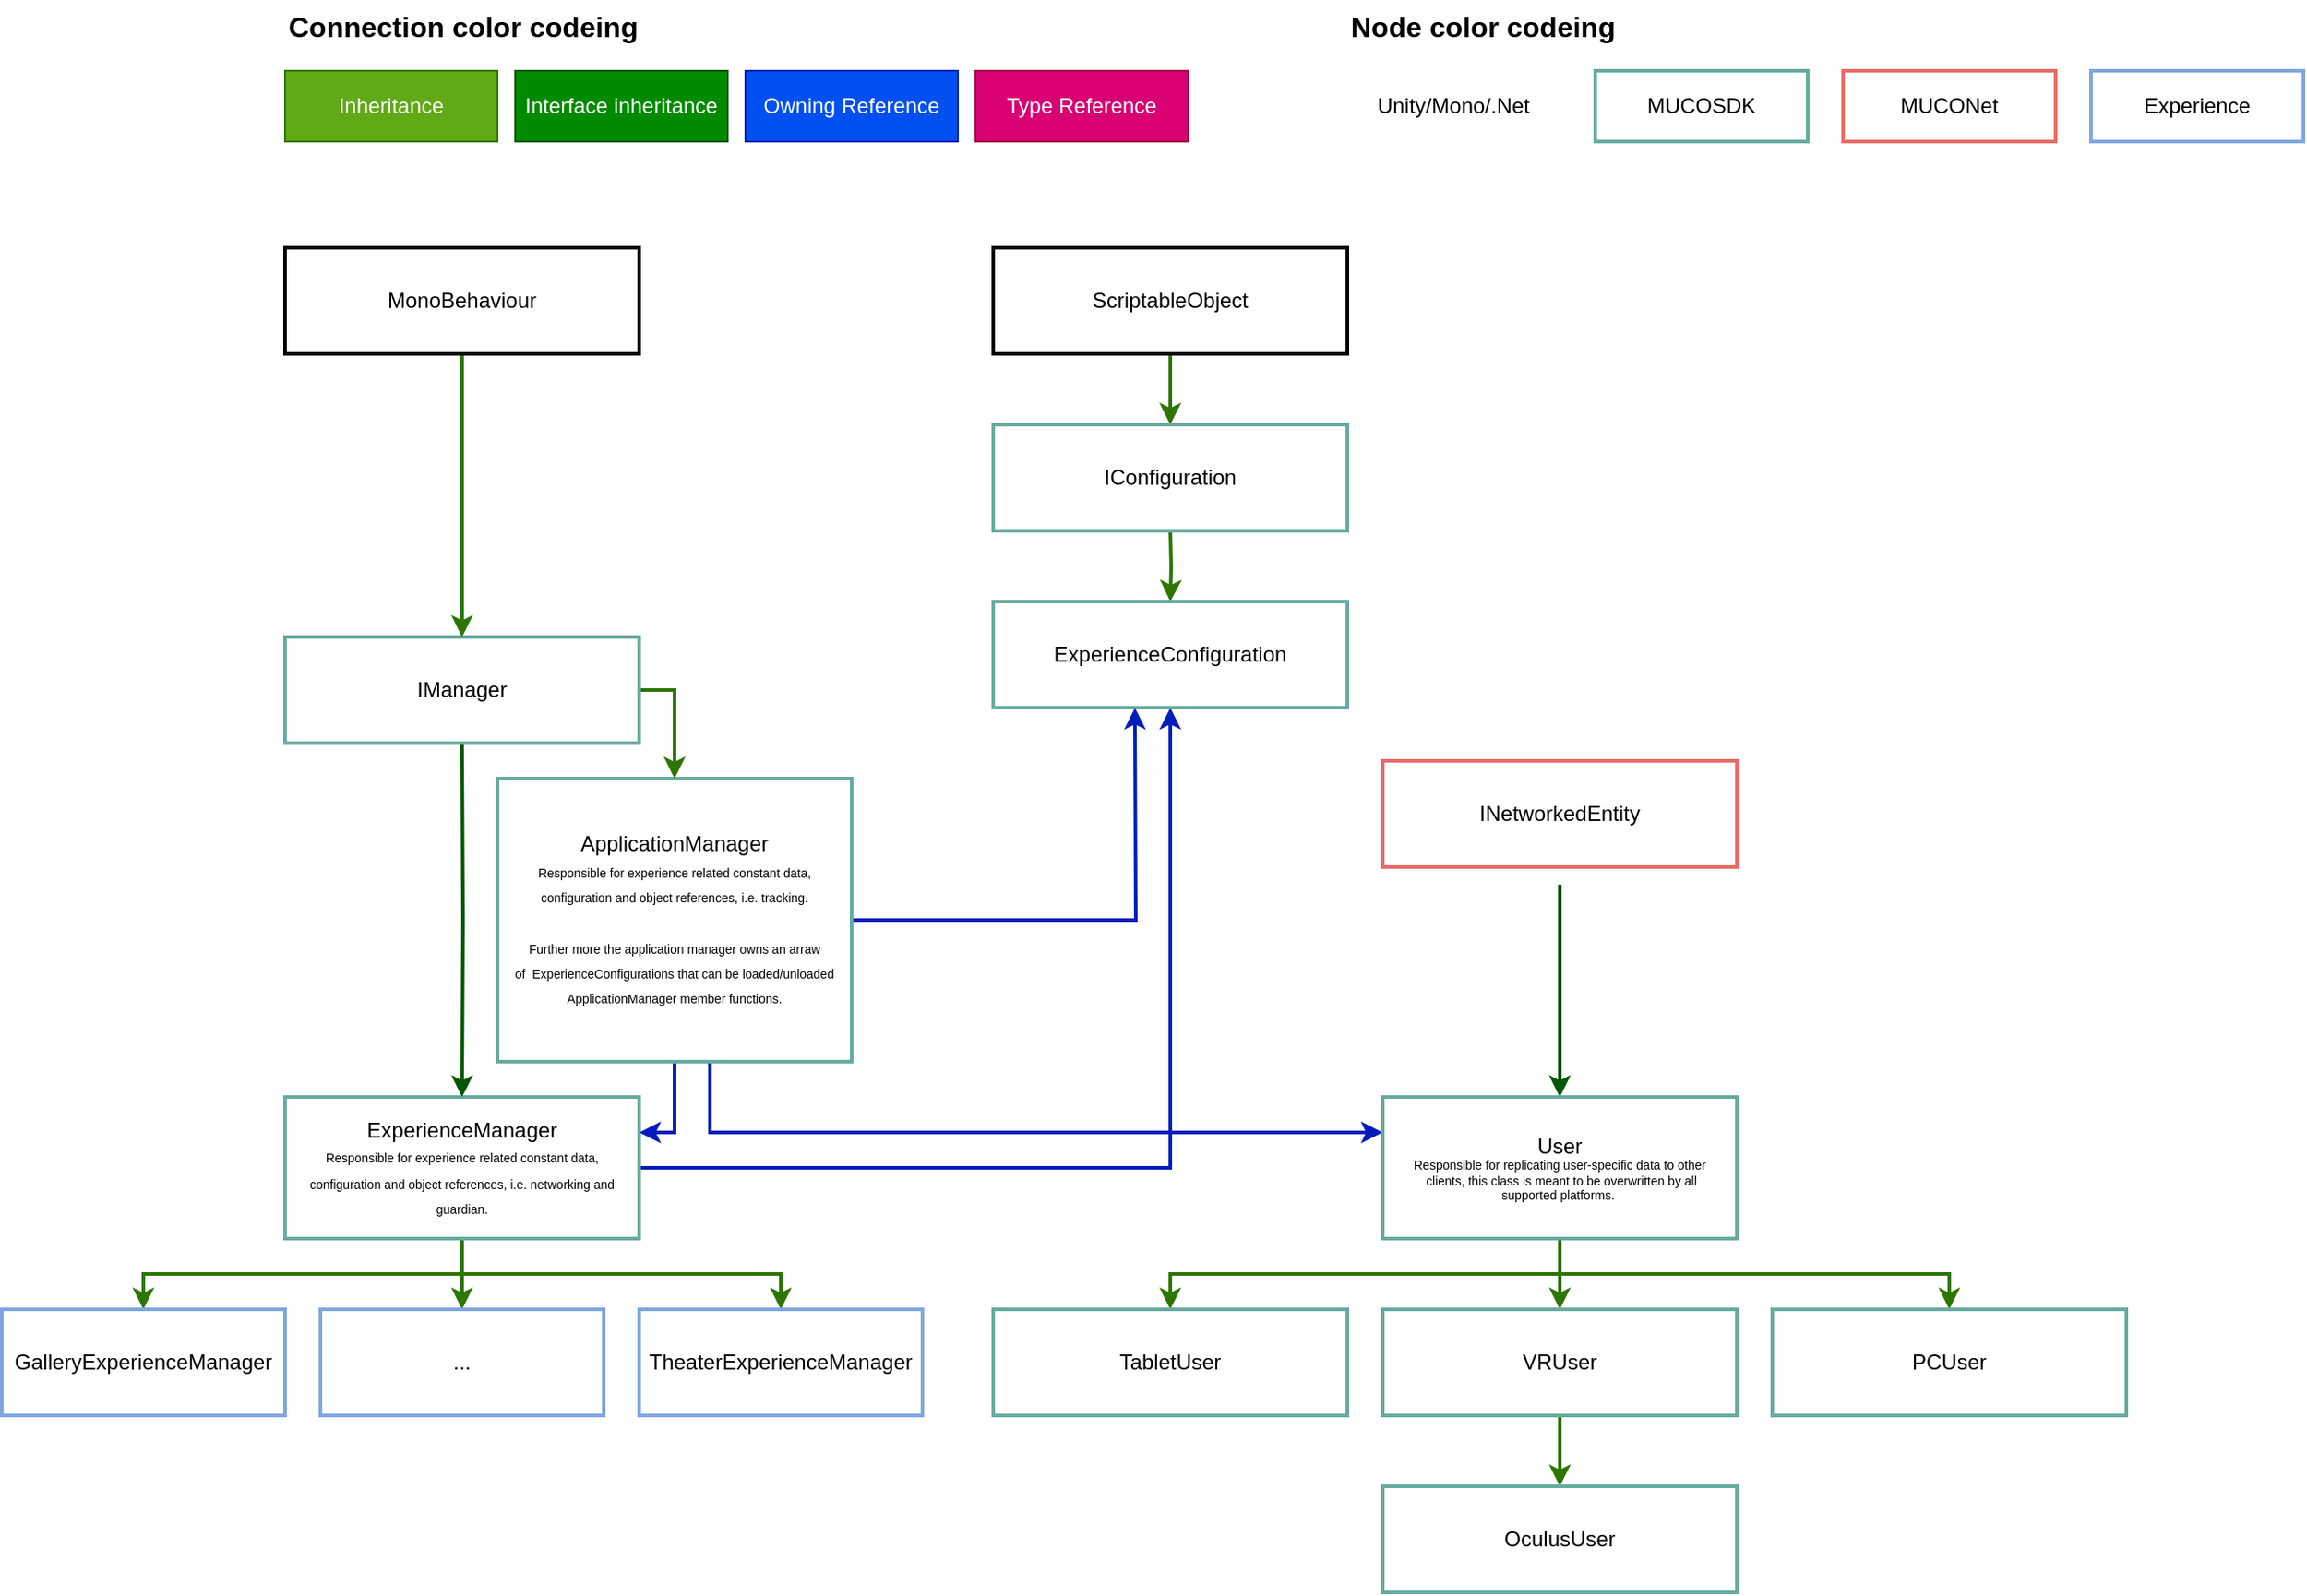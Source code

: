 <mxfile version="16.1.2" type="device"><diagram id="S7BvEMJSWtOh8marLImx" name="Page-1"><mxGraphModel dx="991" dy="1783" grid="1" gridSize="10" guides="1" tooltips="1" connect="1" arrows="1" fold="1" page="1" pageScale="1" pageWidth="827" pageHeight="1169" math="0" shadow="0"><root><mxCell id="0"/><mxCell id="1" parent="0"/><mxCell id="XVi8x70O06P5iAMUYl-k-12" style="edgeStyle=orthogonalEdgeStyle;rounded=0;orthogonalLoop=1;jettySize=auto;html=1;fillColor=#60a917;strokeColor=#2D7600;strokeWidth=2;" edge="1" parent="1" source="XVi8x70O06P5iAMUYl-k-10" target="XVi8x70O06P5iAMUYl-k-11"><mxGeometry relative="1" as="geometry"/></mxCell><mxCell id="XVi8x70O06P5iAMUYl-k-16" style="edgeStyle=orthogonalEdgeStyle;rounded=0;orthogonalLoop=1;jettySize=auto;html=1;entryX=0.5;entryY=0;entryDx=0;entryDy=0;fillColor=#60a917;strokeColor=#2D7600;strokeWidth=2;" edge="1" parent="1" source="XVi8x70O06P5iAMUYl-k-10" target="XVi8x70O06P5iAMUYl-k-15"><mxGeometry relative="1" as="geometry"/></mxCell><mxCell id="XVi8x70O06P5iAMUYl-k-59" style="edgeStyle=orthogonalEdgeStyle;rounded=0;orthogonalLoop=1;jettySize=auto;html=1;exitX=1;exitY=0.5;exitDx=0;exitDy=0;fontSize=12;strokeWidth=2;fillColor=#0050ef;strokeColor=#001DBC;entryX=0.5;entryY=1;entryDx=0;entryDy=0;" edge="1" parent="1" source="XVi8x70O06P5iAMUYl-k-10" target="XVi8x70O06P5iAMUYl-k-66"><mxGeometry relative="1" as="geometry"><mxPoint x="790" y="-60" as="targetPoint"/></mxGeometry></mxCell><mxCell id="XVi8x70O06P5iAMUYl-k-84" style="edgeStyle=orthogonalEdgeStyle;rounded=0;orthogonalLoop=1;jettySize=auto;html=1;exitX=0.5;exitY=1;exitDx=0;exitDy=0;fontSize=12;strokeWidth=2;fillColor=#60a917;strokeColor=#2D7600;" edge="1" parent="1" source="XVi8x70O06P5iAMUYl-k-10" target="XVi8x70O06P5iAMUYl-k-75"><mxGeometry relative="1" as="geometry"/></mxCell><mxCell id="XVi8x70O06P5iAMUYl-k-10" value="ExperienceManager&lt;br&gt;&lt;span style=&quot;font-size: 7px&quot;&gt;Responsible for experience related constant data,&lt;/span&gt;&lt;br&gt;&lt;span style=&quot;font-size: 7px&quot;&gt;configuration and object references, i.e. networking and guardian&lt;/span&gt;&lt;span style=&quot;font-size: 7px&quot;&gt;.&lt;/span&gt;" style="rounded=0;whiteSpace=wrap;html=1;strokeColor=#67AB9F;strokeWidth=2;" vertex="1" parent="1"><mxGeometry x="280" y="140" width="200" height="80" as="geometry"/></mxCell><mxCell id="XVi8x70O06P5iAMUYl-k-11" value="GalleryExperienceManager" style="rounded=0;whiteSpace=wrap;html=1;strokeColor=#7EA6E0;strokeWidth=2;" vertex="1" parent="1"><mxGeometry x="120" y="260" width="160" height="60" as="geometry"/></mxCell><mxCell id="XVi8x70O06P5iAMUYl-k-15" value="..." style="rounded=0;whiteSpace=wrap;html=1;strokeColor=#7EA6E0;strokeWidth=2;" vertex="1" parent="1"><mxGeometry x="300" y="260" width="160" height="60" as="geometry"/></mxCell><mxCell id="XVi8x70O06P5iAMUYl-k-32" style="edgeStyle=orthogonalEdgeStyle;rounded=0;orthogonalLoop=1;jettySize=auto;html=1;fontSize=12;fillColor=#0050ef;strokeColor=#001DBC;strokeWidth=2;entryX=0;entryY=0.25;entryDx=0;entryDy=0;exitX=0.594;exitY=1.003;exitDx=0;exitDy=0;exitPerimeter=0;" edge="1" parent="1" source="XVi8x70O06P5iAMUYl-k-67" target="XVi8x70O06P5iAMUYl-k-70"><mxGeometry relative="1" as="geometry"><Array as="points"><mxPoint x="520" y="121"/><mxPoint x="520" y="160"/></Array></mxGeometry></mxCell><mxCell id="XVi8x70O06P5iAMUYl-k-22" style="edgeStyle=orthogonalEdgeStyle;rounded=0;orthogonalLoop=1;jettySize=auto;html=1;fontSize=7;fillColor=#008a00;strokeColor=#005700;strokeWidth=2;" edge="1" parent="1" target="XVi8x70O06P5iAMUYl-k-10"><mxGeometry relative="1" as="geometry"><mxPoint x="380" y="-60.0" as="sourcePoint"/></mxGeometry></mxCell><mxCell id="XVi8x70O06P5iAMUYl-k-27" value="&lt;font style=&quot;font-size: 12px&quot;&gt;Inheritance&lt;/font&gt;" style="rounded=0;whiteSpace=wrap;html=1;shadow=0;glass=0;sketch=0;fontSize=7;fillColor=#60a917;fontColor=#ffffff;strokeColor=#2D7600;" vertex="1" parent="1"><mxGeometry x="280" y="-440" width="120" height="40" as="geometry"/></mxCell><mxCell id="XVi8x70O06P5iAMUYl-k-28" value="&lt;b&gt;&lt;font style=&quot;font-size: 16px&quot;&gt;Connection color codeing&lt;/font&gt;&lt;/b&gt;" style="text;html=1;strokeColor=none;fillColor=none;align=left;verticalAlign=middle;whiteSpace=wrap;rounded=0;shadow=0;glass=0;sketch=0;fontSize=7;" vertex="1" parent="1"><mxGeometry x="280" y="-480" width="200" height="30" as="geometry"/></mxCell><mxCell id="XVi8x70O06P5iAMUYl-k-30" value="&lt;font style=&quot;font-size: 12px&quot;&gt;Owning Reference&lt;/font&gt;" style="rounded=0;whiteSpace=wrap;html=1;shadow=0;glass=0;sketch=0;fontSize=7;fillColor=#0050ef;fontColor=#ffffff;strokeColor=#001DBC;" vertex="1" parent="1"><mxGeometry x="540" y="-440" width="120" height="40" as="geometry"/></mxCell><mxCell id="XVi8x70O06P5iAMUYl-k-44" style="edgeStyle=orthogonalEdgeStyle;rounded=0;orthogonalLoop=1;jettySize=auto;html=1;fontSize=7;fillColor=#008a00;strokeColor=#005700;strokeWidth=2;entryX=0.5;entryY=0;entryDx=0;entryDy=0;" edge="1" parent="1"><mxGeometry relative="1" as="geometry"><mxPoint x="1000" y="20.0" as="sourcePoint"/><mxPoint x="1000" y="140" as="targetPoint"/></mxGeometry></mxCell><mxCell id="XVi8x70O06P5iAMUYl-k-46" value="&lt;font style=&quot;font-size: 12px&quot;&gt;Interface inheritance&lt;/font&gt;" style="rounded=0;whiteSpace=wrap;html=1;shadow=0;glass=0;sketch=0;fontSize=7;fillColor=#008a00;fontColor=#ffffff;strokeColor=#005700;" vertex="1" parent="1"><mxGeometry x="410" y="-440" width="120" height="40" as="geometry"/></mxCell><mxCell id="XVi8x70O06P5iAMUYl-k-47" value="&lt;font style=&quot;font-size: 12px&quot;&gt;Type Reference&lt;/font&gt;" style="rounded=0;whiteSpace=wrap;html=1;shadow=0;glass=0;sketch=0;fontSize=7;fillColor=#d80073;fontColor=#ffffff;strokeColor=#A50040;" vertex="1" parent="1"><mxGeometry x="670" y="-440" width="120" height="40" as="geometry"/></mxCell><mxCell id="XVi8x70O06P5iAMUYl-k-57" style="edgeStyle=orthogonalEdgeStyle;rounded=0;orthogonalLoop=1;jettySize=auto;html=1;fontSize=12;strokeWidth=2;fillColor=#60a917;strokeColor=#2D7600;entryX=0.5;entryY=0;entryDx=0;entryDy=0;" edge="1" parent="1" source="XVi8x70O06P5iAMUYl-k-52"><mxGeometry relative="1" as="geometry"><mxPoint x="780" y="-240" as="targetPoint"/></mxGeometry></mxCell><mxCell id="XVi8x70O06P5iAMUYl-k-52" value="&lt;span style=&quot;font-size: 12px&quot;&gt;ScriptableObject&lt;/span&gt;" style="rounded=0;whiteSpace=wrap;html=1;fontSize=7;strokeWidth=2;" vertex="1" parent="1"><mxGeometry x="680" y="-340" width="200" height="60" as="geometry"/></mxCell><mxCell id="XVi8x70O06P5iAMUYl-k-60" value="&lt;b&gt;&lt;font style=&quot;font-size: 16px&quot;&gt;Node color codeing&lt;/font&gt;&lt;/b&gt;" style="text;html=1;strokeColor=none;fillColor=none;align=left;verticalAlign=middle;whiteSpace=wrap;rounded=0;shadow=0;glass=0;sketch=0;fontSize=7;" vertex="1" parent="1"><mxGeometry x="880" y="-480" width="200" height="30" as="geometry"/></mxCell><mxCell id="XVi8x70O06P5iAMUYl-k-61" value="&lt;font style=&quot;font-size: 12px&quot;&gt;Unity/Mono/.Net&lt;br&gt;&lt;/font&gt;" style="rounded=0;whiteSpace=wrap;html=1;shadow=0;glass=0;sketch=0;fontSize=7;strokeColor=#FFFFFF;strokeWidth=2;" vertex="1" parent="1"><mxGeometry x="880" y="-440" width="120" height="40" as="geometry"/></mxCell><mxCell id="XVi8x70O06P5iAMUYl-k-62" value="&lt;font style=&quot;font-size: 12px&quot;&gt;MUCOSDK&lt;br&gt;&lt;/font&gt;" style="rounded=0;whiteSpace=wrap;html=1;shadow=0;glass=0;sketch=0;fontSize=7;strokeColor=#67AB9F;strokeWidth=2;" vertex="1" parent="1"><mxGeometry x="1020" y="-440" width="120" height="40" as="geometry"/></mxCell><mxCell id="XVi8x70O06P5iAMUYl-k-64" style="edgeStyle=orthogonalEdgeStyle;rounded=0;orthogonalLoop=1;jettySize=auto;html=1;fontSize=12;strokeWidth=2;fillColor=#60a917;strokeColor=#2D7600;" edge="1" parent="1"><mxGeometry relative="1" as="geometry"><mxPoint x="780" y="-180.0" as="sourcePoint"/><mxPoint x="780" y="-140.0" as="targetPoint"/></mxGeometry></mxCell><mxCell id="XVi8x70O06P5iAMUYl-k-65" value="&lt;span style=&quot;font-size: 12px&quot;&gt;IConfiguration&lt;/span&gt;" style="rounded=0;whiteSpace=wrap;html=1;fontSize=7;strokeColor=#67AB9F;strokeWidth=2;" vertex="1" parent="1"><mxGeometry x="680" y="-240" width="200" height="60" as="geometry"/></mxCell><mxCell id="XVi8x70O06P5iAMUYl-k-66" value="&lt;span style=&quot;font-size: 12px&quot;&gt;ExperienceConfiguration&lt;/span&gt;" style="rounded=0;whiteSpace=wrap;html=1;fontSize=7;strokeColor=#67AB9F;strokeWidth=2;" vertex="1" parent="1"><mxGeometry x="680" y="-140" width="200" height="60" as="geometry"/></mxCell><mxCell id="XVi8x70O06P5iAMUYl-k-83" style="edgeStyle=orthogonalEdgeStyle;rounded=0;orthogonalLoop=1;jettySize=auto;html=1;exitX=0.5;exitY=1;exitDx=0;exitDy=0;entryX=1;entryY=0.25;entryDx=0;entryDy=0;fontSize=12;strokeWidth=2;fillColor=#0050ef;strokeColor=#001DBC;" edge="1" parent="1" source="XVi8x70O06P5iAMUYl-k-67" target="XVi8x70O06P5iAMUYl-k-10"><mxGeometry relative="1" as="geometry"/></mxCell><mxCell id="XVi8x70O06P5iAMUYl-k-89" style="edgeStyle=orthogonalEdgeStyle;rounded=0;orthogonalLoop=1;jettySize=auto;html=1;exitX=1;exitY=0.5;exitDx=0;exitDy=0;fontSize=12;strokeWidth=2;fillColor=#0050ef;strokeColor=#001DBC;" edge="1" parent="1" source="XVi8x70O06P5iAMUYl-k-67"><mxGeometry relative="1" as="geometry"><mxPoint x="760" y="-80" as="targetPoint"/></mxGeometry></mxCell><mxCell id="XVi8x70O06P5iAMUYl-k-67" value="&lt;font style=&quot;font-size: 7px&quot;&gt;&lt;font style=&quot;font-size: 12px&quot;&gt;ApplicationManager&lt;/font&gt;&lt;br&gt;&lt;font style=&quot;font-size: 7px&quot;&gt;Responsible for experience related constant data,&lt;br&gt;configuration and object references, i.e. tracking.&lt;br&gt;&lt;/font&gt;&lt;/font&gt;&lt;font style=&quot;font-size: 7px&quot;&gt;&lt;br&gt;Further more the application manager owns an arraw of&amp;nbsp;&amp;nbsp;ExperienceConfigurations that can be loaded/unloaded ApplicationManager member functions.&lt;br&gt;&lt;/font&gt;" style="rounded=0;whiteSpace=wrap;html=1;strokeColor=#67AB9F;strokeWidth=2;" vertex="1" parent="1"><mxGeometry x="400" y="-40" width="200" height="160" as="geometry"/></mxCell><mxCell id="XVi8x70O06P5iAMUYl-k-82" style="edgeStyle=orthogonalEdgeStyle;rounded=0;orthogonalLoop=1;jettySize=auto;html=1;exitX=1;exitY=0.5;exitDx=0;exitDy=0;entryX=0.5;entryY=0;entryDx=0;entryDy=0;fontSize=12;strokeWidth=2;fillColor=#60a917;strokeColor=#2D7600;" edge="1" parent="1" source="XVi8x70O06P5iAMUYl-k-68" target="XVi8x70O06P5iAMUYl-k-67"><mxGeometry relative="1" as="geometry"/></mxCell><mxCell id="XVi8x70O06P5iAMUYl-k-68" value="&lt;span style=&quot;font-size: 12px&quot;&gt;IManager&lt;/span&gt;" style="rounded=0;whiteSpace=wrap;html=1;fontSize=7;strokeColor=#67AB9F;strokeWidth=2;" vertex="1" parent="1"><mxGeometry x="280" y="-120" width="200" height="60" as="geometry"/></mxCell><mxCell id="XVi8x70O06P5iAMUYl-k-69" value="&lt;span style=&quot;font-size: 12px&quot;&gt;INetworkedEntity&lt;br&gt;&lt;/span&gt;" style="rounded=0;whiteSpace=wrap;html=1;fontSize=7;strokeColor=#EA6B66;strokeWidth=2;" vertex="1" parent="1"><mxGeometry x="900" y="-50" width="200" height="60" as="geometry"/></mxCell><mxCell id="XVi8x70O06P5iAMUYl-k-86" style="edgeStyle=orthogonalEdgeStyle;rounded=0;orthogonalLoop=1;jettySize=auto;html=1;exitX=0.5;exitY=1;exitDx=0;exitDy=0;entryX=0.5;entryY=0;entryDx=0;entryDy=0;fontSize=12;strokeWidth=2;fillColor=#60a917;strokeColor=#2D7600;" edge="1" parent="1" source="XVi8x70O06P5iAMUYl-k-70" target="XVi8x70O06P5iAMUYl-k-71"><mxGeometry relative="1" as="geometry"/></mxCell><mxCell id="XVi8x70O06P5iAMUYl-k-87" style="edgeStyle=orthogonalEdgeStyle;rounded=0;orthogonalLoop=1;jettySize=auto;html=1;exitX=0.5;exitY=1;exitDx=0;exitDy=0;entryX=0.5;entryY=0;entryDx=0;entryDy=0;fontSize=12;strokeWidth=2;fillColor=#60a917;strokeColor=#2D7600;" edge="1" parent="1" source="XVi8x70O06P5iAMUYl-k-70" target="XVi8x70O06P5iAMUYl-k-74"><mxGeometry relative="1" as="geometry"/></mxCell><mxCell id="XVi8x70O06P5iAMUYl-k-88" style="edgeStyle=orthogonalEdgeStyle;rounded=0;orthogonalLoop=1;jettySize=auto;html=1;exitX=0.5;exitY=1;exitDx=0;exitDy=0;entryX=0.5;entryY=0;entryDx=0;entryDy=0;fontSize=12;strokeWidth=2;fillColor=#60a917;strokeColor=#2D7600;" edge="1" parent="1" source="XVi8x70O06P5iAMUYl-k-70" target="XVi8x70O06P5iAMUYl-k-72"><mxGeometry relative="1" as="geometry"/></mxCell><mxCell id="XVi8x70O06P5iAMUYl-k-70" value="&lt;span style=&quot;font-size: 12px&quot;&gt;User&lt;/span&gt;&lt;br&gt;&lt;font style=&quot;font-size: 7px&quot;&gt;Responsible for replicating user-specific data to other&lt;br&gt;&amp;nbsp;clients, this class is meant to be overwritten by all&lt;br&gt;supported platforms.&amp;nbsp;&lt;/font&gt;" style="rounded=0;whiteSpace=wrap;html=1;fontSize=7;strokeColor=#67AB9F;strokeWidth=2;gradientColor=none;fillColor=default;" vertex="1" parent="1"><mxGeometry x="900" y="140" width="200" height="80" as="geometry"/></mxCell><mxCell id="XVi8x70O06P5iAMUYl-k-85" style="edgeStyle=orthogonalEdgeStyle;rounded=0;orthogonalLoop=1;jettySize=auto;html=1;exitX=0.5;exitY=1;exitDx=0;exitDy=0;entryX=0.5;entryY=0;entryDx=0;entryDy=0;fontSize=12;strokeWidth=2;fillColor=#60a917;strokeColor=#2D7600;" edge="1" parent="1" source="XVi8x70O06P5iAMUYl-k-71" target="XVi8x70O06P5iAMUYl-k-73"><mxGeometry relative="1" as="geometry"/></mxCell><mxCell id="XVi8x70O06P5iAMUYl-k-71" value="&lt;span style=&quot;font-size: 12px&quot;&gt;VRUser&lt;br&gt;&lt;/span&gt;" style="rounded=0;whiteSpace=wrap;html=1;fontSize=7;strokeColor=#67AB9F;strokeWidth=2;" vertex="1" parent="1"><mxGeometry x="900" y="260" width="200" height="60" as="geometry"/></mxCell><mxCell id="XVi8x70O06P5iAMUYl-k-72" value="&lt;span style=&quot;font-size: 12px&quot;&gt;TabletUser&lt;br&gt;&lt;/span&gt;" style="rounded=0;whiteSpace=wrap;html=1;fontSize=7;strokeColor=#67AB9F;strokeWidth=2;" vertex="1" parent="1"><mxGeometry x="680" y="260" width="200" height="60" as="geometry"/></mxCell><mxCell id="XVi8x70O06P5iAMUYl-k-73" value="&lt;span style=&quot;font-size: 12px&quot;&gt;OculusUser&lt;br&gt;&lt;/span&gt;" style="rounded=0;whiteSpace=wrap;html=1;fontSize=7;strokeColor=#67AB9F;strokeWidth=2;" vertex="1" parent="1"><mxGeometry x="900" y="360" width="200" height="60" as="geometry"/></mxCell><mxCell id="XVi8x70O06P5iAMUYl-k-74" value="&lt;span style=&quot;font-size: 12px&quot;&gt;PCUser&lt;br&gt;&lt;/span&gt;" style="rounded=0;whiteSpace=wrap;html=1;fontSize=7;strokeColor=#67AB9F;strokeWidth=2;" vertex="1" parent="1"><mxGeometry x="1120" y="260" width="200" height="60" as="geometry"/></mxCell><mxCell id="XVi8x70O06P5iAMUYl-k-75" value="TheaterExperienceManager" style="rounded=0;whiteSpace=wrap;html=1;strokeColor=#7EA6E0;strokeWidth=2;" vertex="1" parent="1"><mxGeometry x="480" y="260" width="160" height="60" as="geometry"/></mxCell><mxCell id="XVi8x70O06P5iAMUYl-k-76" value="&lt;font style=&quot;font-size: 12px&quot;&gt;MUCONet&lt;br&gt;&lt;/font&gt;" style="rounded=0;whiteSpace=wrap;html=1;shadow=0;glass=0;sketch=0;fontSize=7;strokeColor=#EA6B66;strokeWidth=2;" vertex="1" parent="1"><mxGeometry x="1160" y="-440" width="120" height="40" as="geometry"/></mxCell><mxCell id="XVi8x70O06P5iAMUYl-k-77" value="&lt;font style=&quot;font-size: 12px&quot;&gt;Experience&lt;br&gt;&lt;/font&gt;" style="rounded=0;whiteSpace=wrap;html=1;shadow=0;glass=0;sketch=0;fontSize=7;strokeColor=#7EA6E0;strokeWidth=2;" vertex="1" parent="1"><mxGeometry x="1300" y="-440" width="120" height="40" as="geometry"/></mxCell><mxCell id="XVi8x70O06P5iAMUYl-k-79" style="edgeStyle=orthogonalEdgeStyle;rounded=0;orthogonalLoop=1;jettySize=auto;html=1;fontSize=12;strokeWidth=2;fillColor=#60a917;strokeColor=#2D7600;" edge="1" parent="1" source="XVi8x70O06P5iAMUYl-k-78" target="XVi8x70O06P5iAMUYl-k-68"><mxGeometry relative="1" as="geometry"/></mxCell><mxCell id="XVi8x70O06P5iAMUYl-k-78" value="&lt;span style=&quot;font-size: 12px&quot;&gt;MonoBehaviour&lt;/span&gt;" style="rounded=0;whiteSpace=wrap;html=1;fontSize=7;strokeWidth=2;" vertex="1" parent="1"><mxGeometry x="280" y="-340" width="200" height="60" as="geometry"/></mxCell></root></mxGraphModel></diagram></mxfile>